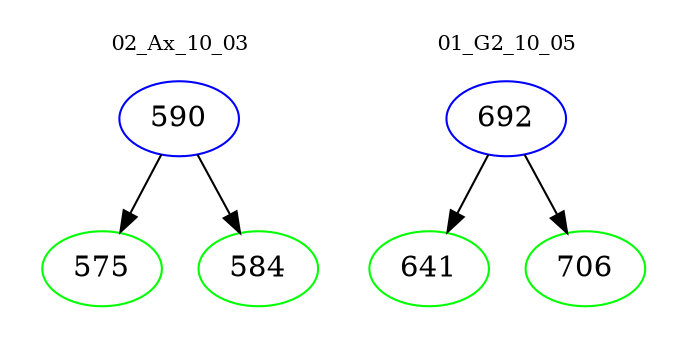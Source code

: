 digraph{
subgraph cluster_0 {
color = white
label = "02_Ax_10_03";
fontsize=10;
T0_590 [label="590", color="blue"]
T0_590 -> T0_575 [color="black"]
T0_575 [label="575", color="green"]
T0_590 -> T0_584 [color="black"]
T0_584 [label="584", color="green"]
}
subgraph cluster_1 {
color = white
label = "01_G2_10_05";
fontsize=10;
T1_692 [label="692", color="blue"]
T1_692 -> T1_641 [color="black"]
T1_641 [label="641", color="green"]
T1_692 -> T1_706 [color="black"]
T1_706 [label="706", color="green"]
}
}
